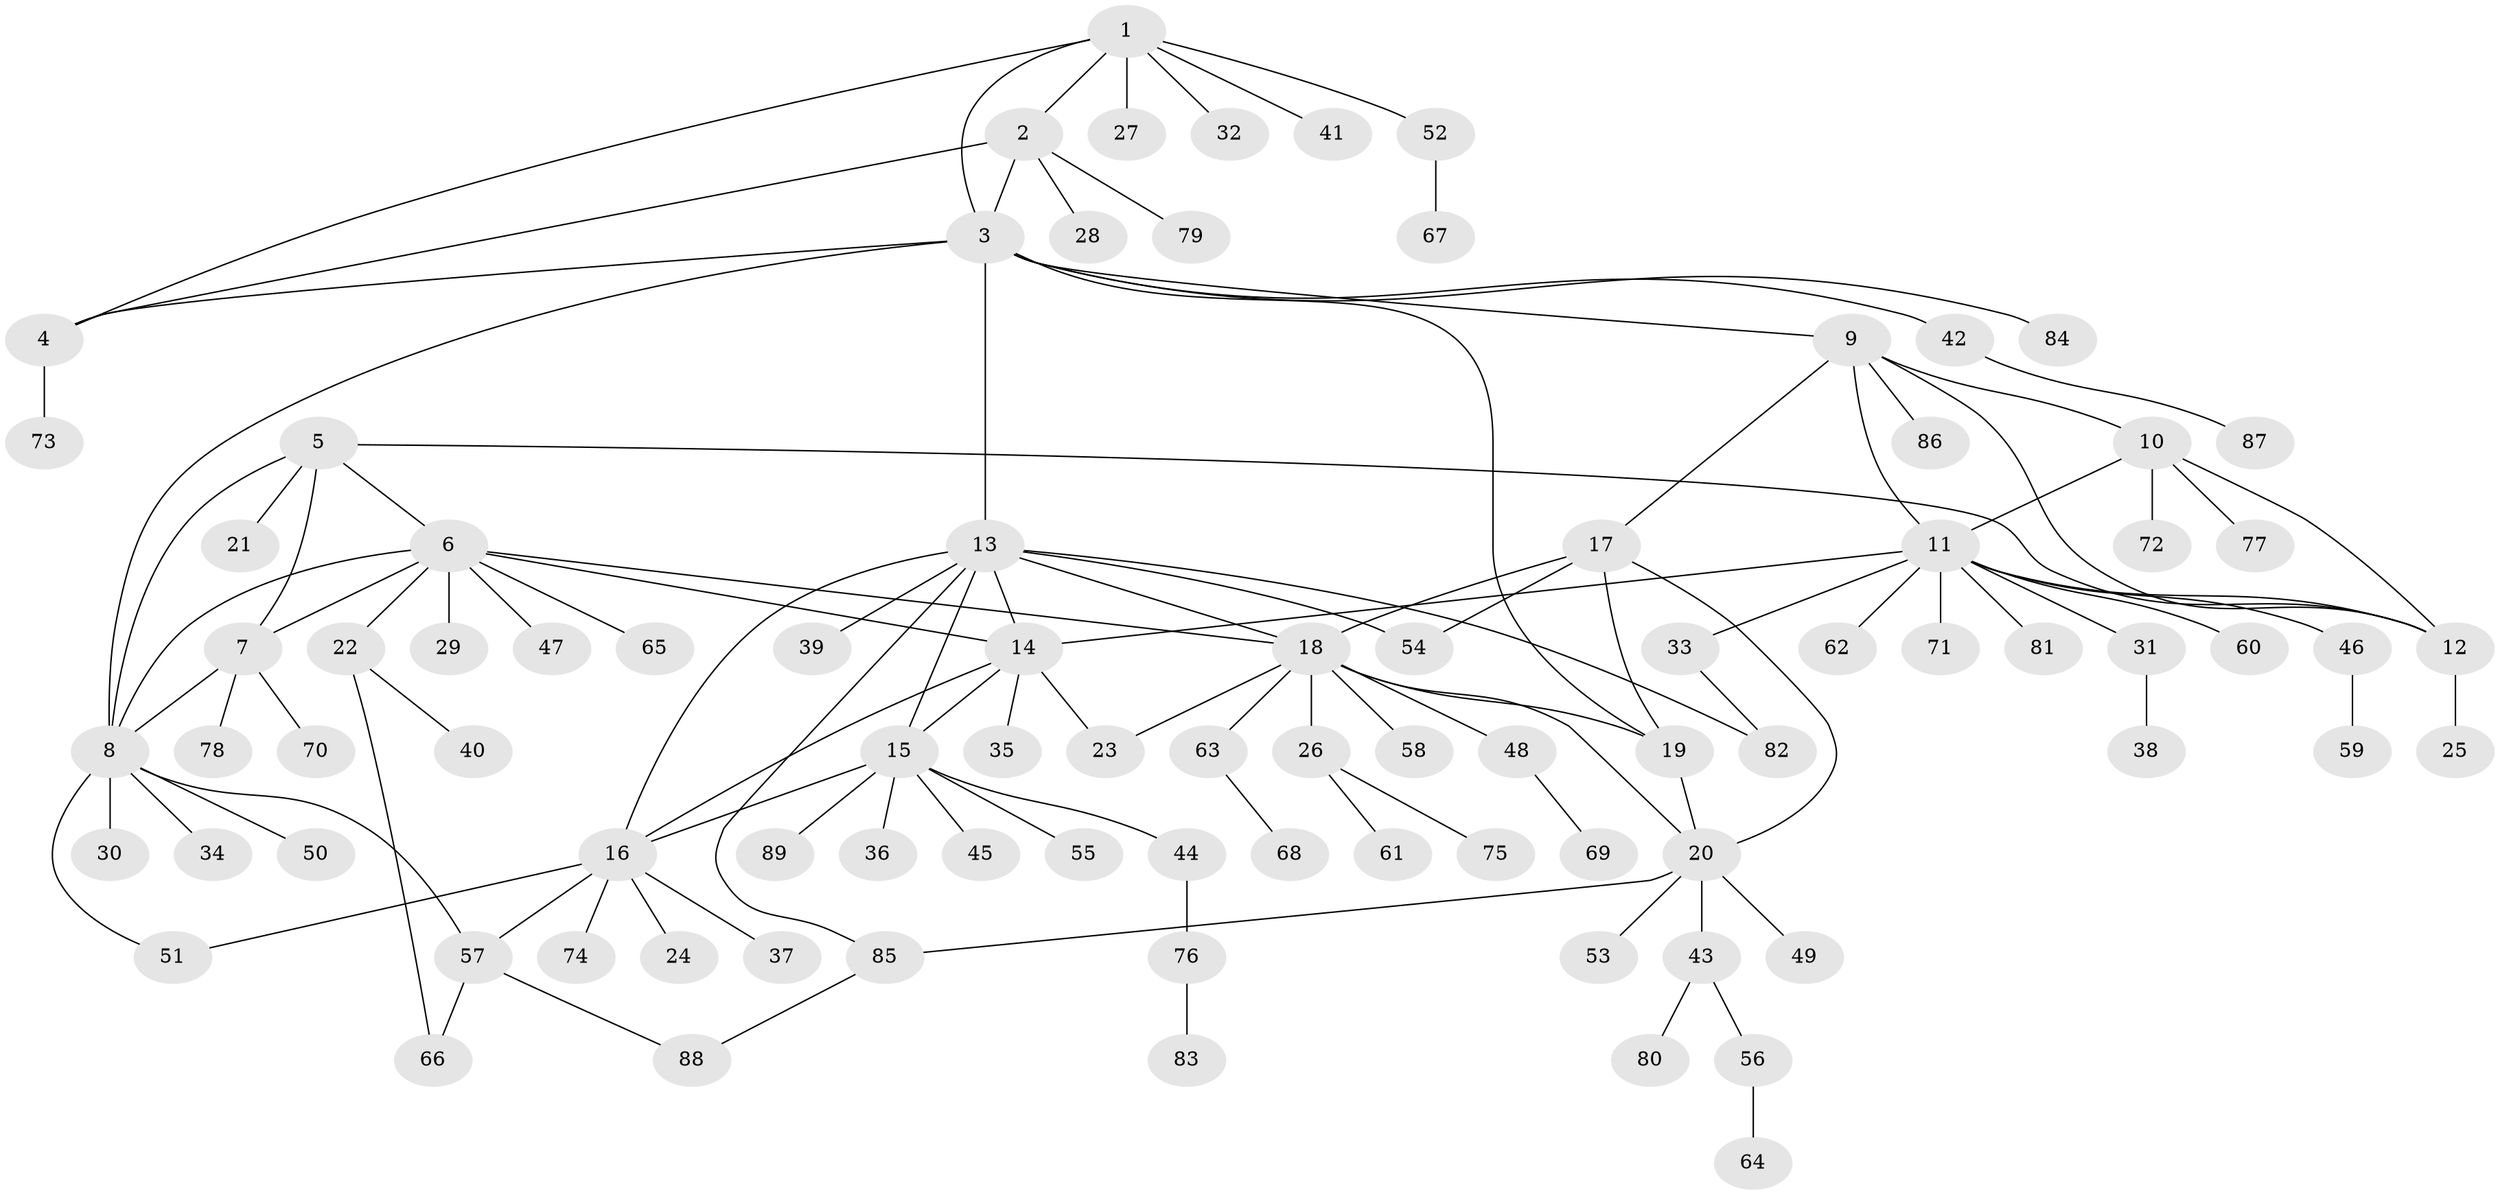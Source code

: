 // coarse degree distribution, {8: 0.03125, 9: 0.015625, 2: 0.140625, 6: 0.046875, 7: 0.046875, 4: 0.046875, 11: 0.03125, 10: 0.015625, 1: 0.59375, 3: 0.03125}
// Generated by graph-tools (version 1.1) at 2025/52/02/27/25 19:52:15]
// undirected, 89 vertices, 117 edges
graph export_dot {
graph [start="1"]
  node [color=gray90,style=filled];
  1;
  2;
  3;
  4;
  5;
  6;
  7;
  8;
  9;
  10;
  11;
  12;
  13;
  14;
  15;
  16;
  17;
  18;
  19;
  20;
  21;
  22;
  23;
  24;
  25;
  26;
  27;
  28;
  29;
  30;
  31;
  32;
  33;
  34;
  35;
  36;
  37;
  38;
  39;
  40;
  41;
  42;
  43;
  44;
  45;
  46;
  47;
  48;
  49;
  50;
  51;
  52;
  53;
  54;
  55;
  56;
  57;
  58;
  59;
  60;
  61;
  62;
  63;
  64;
  65;
  66;
  67;
  68;
  69;
  70;
  71;
  72;
  73;
  74;
  75;
  76;
  77;
  78;
  79;
  80;
  81;
  82;
  83;
  84;
  85;
  86;
  87;
  88;
  89;
  1 -- 2;
  1 -- 3;
  1 -- 4;
  1 -- 27;
  1 -- 32;
  1 -- 41;
  1 -- 52;
  2 -- 3;
  2 -- 4;
  2 -- 28;
  2 -- 79;
  3 -- 4;
  3 -- 8;
  3 -- 9;
  3 -- 13;
  3 -- 19;
  3 -- 42;
  3 -- 84;
  4 -- 73;
  5 -- 6;
  5 -- 7;
  5 -- 8;
  5 -- 12;
  5 -- 21;
  6 -- 7;
  6 -- 8;
  6 -- 14;
  6 -- 18;
  6 -- 22;
  6 -- 29;
  6 -- 47;
  6 -- 65;
  7 -- 8;
  7 -- 70;
  7 -- 78;
  8 -- 30;
  8 -- 34;
  8 -- 50;
  8 -- 51;
  8 -- 57;
  9 -- 10;
  9 -- 11;
  9 -- 12;
  9 -- 17;
  9 -- 86;
  10 -- 11;
  10 -- 12;
  10 -- 72;
  10 -- 77;
  11 -- 12;
  11 -- 14;
  11 -- 31;
  11 -- 33;
  11 -- 46;
  11 -- 60;
  11 -- 62;
  11 -- 71;
  11 -- 81;
  12 -- 25;
  13 -- 14;
  13 -- 15;
  13 -- 16;
  13 -- 18;
  13 -- 39;
  13 -- 54;
  13 -- 82;
  13 -- 85;
  14 -- 15;
  14 -- 16;
  14 -- 23;
  14 -- 35;
  15 -- 16;
  15 -- 36;
  15 -- 44;
  15 -- 45;
  15 -- 55;
  15 -- 89;
  16 -- 24;
  16 -- 37;
  16 -- 51;
  16 -- 57;
  16 -- 74;
  17 -- 18;
  17 -- 19;
  17 -- 20;
  17 -- 54;
  18 -- 19;
  18 -- 20;
  18 -- 23;
  18 -- 26;
  18 -- 48;
  18 -- 58;
  18 -- 63;
  19 -- 20;
  20 -- 43;
  20 -- 49;
  20 -- 53;
  20 -- 85;
  22 -- 40;
  22 -- 66;
  26 -- 61;
  26 -- 75;
  31 -- 38;
  33 -- 82;
  42 -- 87;
  43 -- 56;
  43 -- 80;
  44 -- 76;
  46 -- 59;
  48 -- 69;
  52 -- 67;
  56 -- 64;
  57 -- 66;
  57 -- 88;
  63 -- 68;
  76 -- 83;
  85 -- 88;
}
